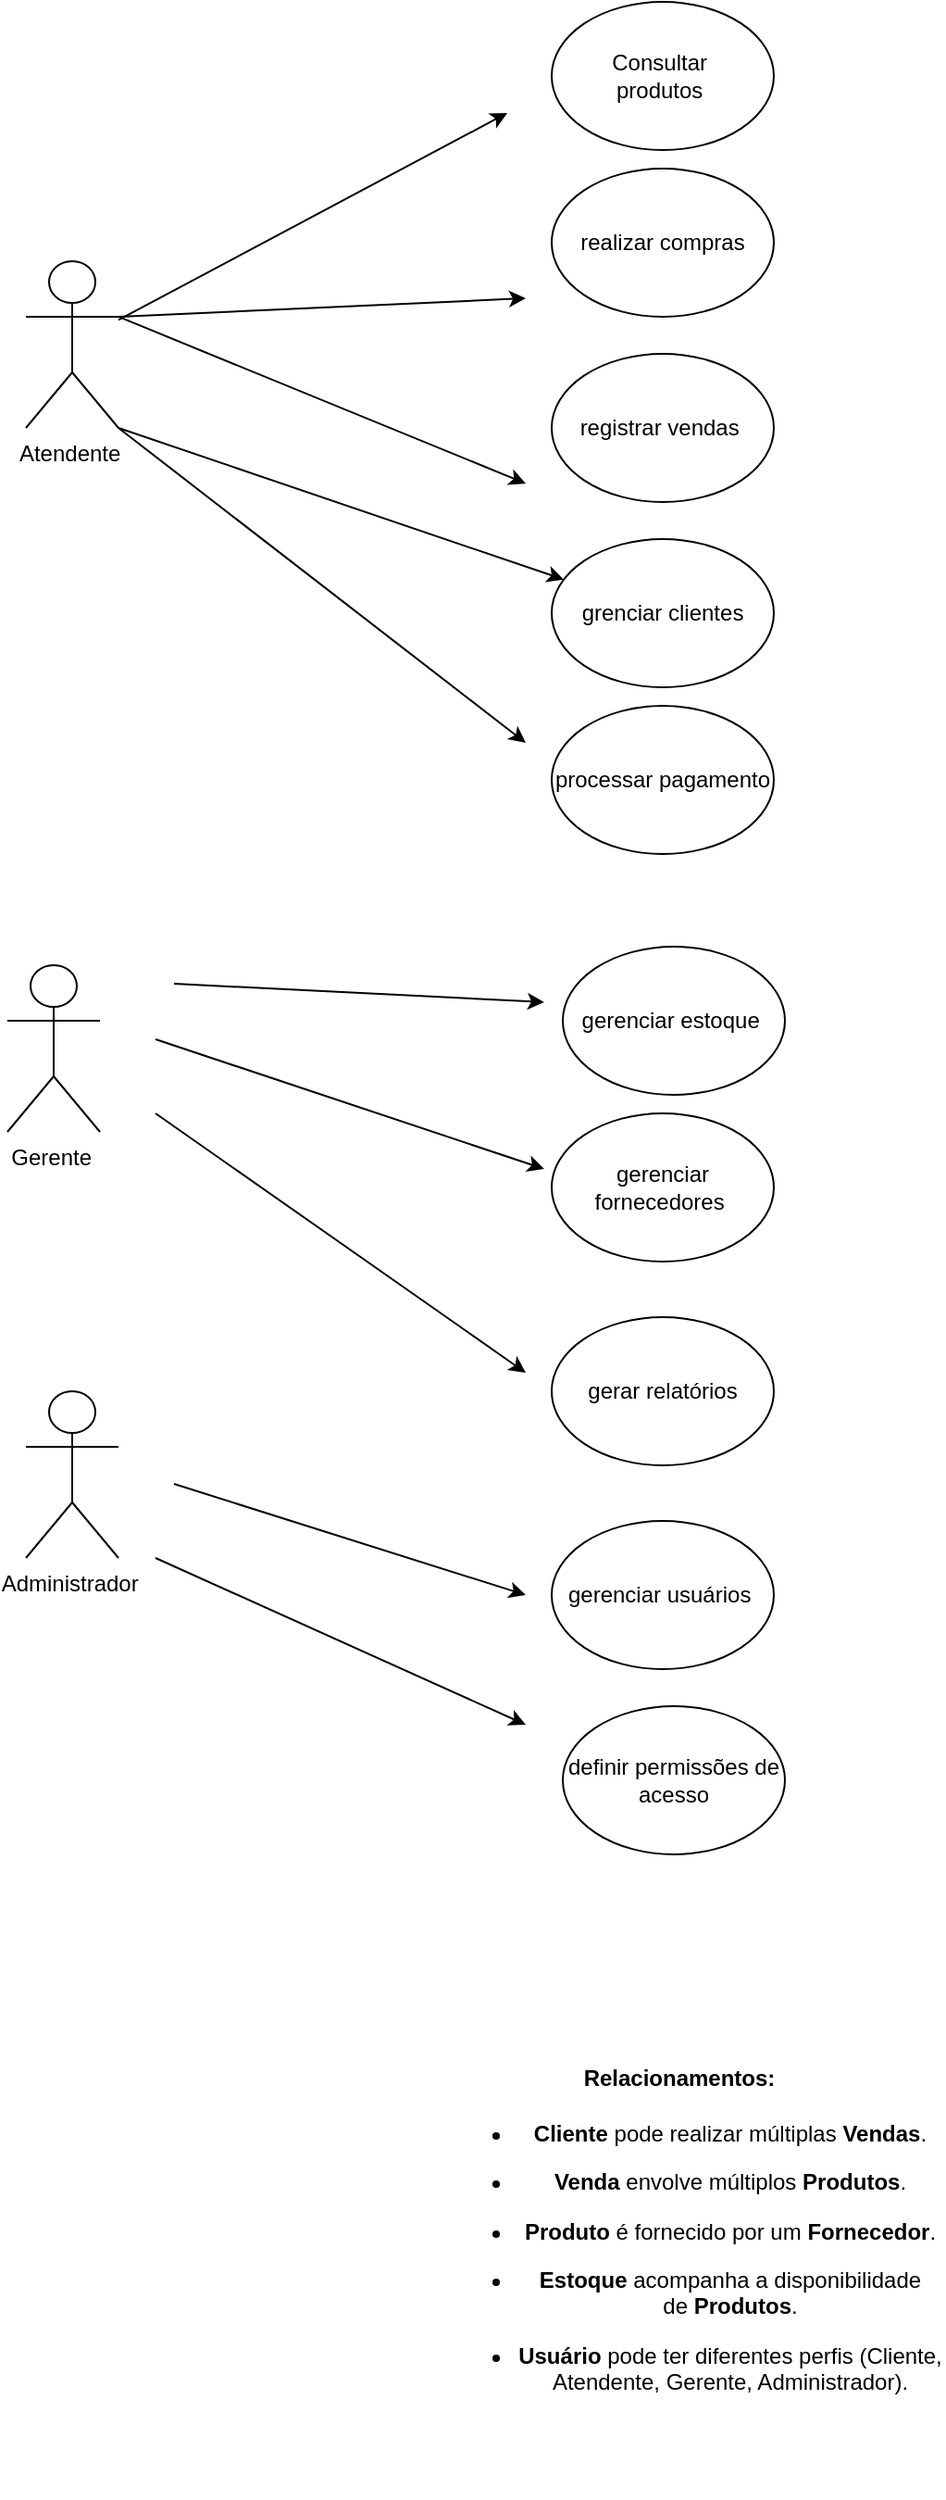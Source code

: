 <mxfile version="26.1.1" pages="2">
  <diagram name="Página-1" id="sWfgixjWHeO8c0Mxbd4D">
    <mxGraphModel dx="1674" dy="772" grid="1" gridSize="10" guides="1" tooltips="1" connect="1" arrows="1" fold="1" page="1" pageScale="1" pageWidth="827" pageHeight="1169" math="0" shadow="0">
      <root>
        <mxCell id="0" />
        <mxCell id="1" parent="0" />
        <mxCell id="v0tHmXXchPKx3lBYuXAE-5" value="&lt;font style=&quot;vertical-align: inherit;&quot;&gt;&lt;font style=&quot;vertical-align: inherit;&quot;&gt;Consultar&amp;nbsp;&lt;/font&gt;&lt;/font&gt;&lt;div&gt;&lt;font style=&quot;vertical-align: inherit;&quot;&gt;&lt;font style=&quot;vertical-align: inherit;&quot;&gt;produtos&amp;nbsp;&lt;/font&gt;&lt;/font&gt;&lt;/div&gt;" style="ellipse;whiteSpace=wrap;html=1;" vertex="1" parent="1">
          <mxGeometry x="354" y="100" width="120" height="80" as="geometry" />
        </mxCell>
        <mxCell id="v0tHmXXchPKx3lBYuXAE-6" value="&lt;font style=&quot;vertical-align: inherit;&quot;&gt;&lt;font style=&quot;vertical-align: inherit;&quot;&gt;realizar compras&lt;/font&gt;&lt;/font&gt;" style="ellipse;whiteSpace=wrap;html=1;" vertex="1" parent="1">
          <mxGeometry x="354" y="190" width="120" height="80" as="geometry" />
        </mxCell>
        <mxCell id="v0tHmXXchPKx3lBYuXAE-7" value="&lt;font style=&quot;vertical-align: inherit;&quot;&gt;&lt;font style=&quot;vertical-align: inherit;&quot;&gt;registrar vendas&amp;nbsp;&lt;/font&gt;&lt;/font&gt;" style="ellipse;whiteSpace=wrap;html=1;" vertex="1" parent="1">
          <mxGeometry x="354" y="290" width="120" height="80" as="geometry" />
        </mxCell>
        <mxCell id="v0tHmXXchPKx3lBYuXAE-8" value="&lt;font style=&quot;vertical-align: inherit;&quot;&gt;&lt;font style=&quot;vertical-align: inherit;&quot;&gt;grenciar clientes&lt;/font&gt;&lt;/font&gt;" style="ellipse;whiteSpace=wrap;html=1;" vertex="1" parent="1">
          <mxGeometry x="354" y="390" width="120" height="80" as="geometry" />
        </mxCell>
        <mxCell id="v0tHmXXchPKx3lBYuXAE-9" value="&lt;font style=&quot;vertical-align: inherit;&quot;&gt;&lt;font style=&quot;vertical-align: inherit;&quot;&gt;gerenciar estoque&amp;nbsp;&lt;/font&gt;&lt;/font&gt;" style="ellipse;whiteSpace=wrap;html=1;" vertex="1" parent="1">
          <mxGeometry x="360" y="610" width="120" height="80" as="geometry" />
        </mxCell>
        <mxCell id="v0tHmXXchPKx3lBYuXAE-11" value="&lt;font style=&quot;vertical-align: inherit;&quot;&gt;&lt;font style=&quot;vertical-align: inherit;&quot;&gt;gerenciar fornecedores&amp;nbsp;&lt;/font&gt;&lt;/font&gt;" style="ellipse;whiteSpace=wrap;html=1;" vertex="1" parent="1">
          <mxGeometry x="354" y="700" width="120" height="80" as="geometry" />
        </mxCell>
        <mxCell id="v0tHmXXchPKx3lBYuXAE-12" value="&lt;font style=&quot;vertical-align: inherit;&quot;&gt;&lt;font style=&quot;vertical-align: inherit;&quot;&gt;gerar relatórios&lt;/font&gt;&lt;/font&gt;" style="ellipse;whiteSpace=wrap;html=1;" vertex="1" parent="1">
          <mxGeometry x="354" y="810" width="120" height="80" as="geometry" />
        </mxCell>
        <mxCell id="v0tHmXXchPKx3lBYuXAE-13" value="&lt;font style=&quot;vertical-align: inherit;&quot;&gt;&lt;font style=&quot;vertical-align: inherit;&quot;&gt;gerenciar usuários&amp;nbsp;&lt;/font&gt;&lt;/font&gt;" style="ellipse;whiteSpace=wrap;html=1;" vertex="1" parent="1">
          <mxGeometry x="354" y="920" width="120" height="80" as="geometry" />
        </mxCell>
        <mxCell id="v0tHmXXchPKx3lBYuXAE-14" value="&lt;font style=&quot;vertical-align: inherit;&quot;&gt;&lt;font style=&quot;vertical-align: inherit;&quot;&gt;definir permissões de acesso&lt;/font&gt;&lt;/font&gt;" style="ellipse;whiteSpace=wrap;html=1;" vertex="1" parent="1">
          <mxGeometry x="360" y="1020" width="120" height="80" as="geometry" />
        </mxCell>
        <mxCell id="v0tHmXXchPKx3lBYuXAE-17" value="&lt;font style=&quot;vertical-align: inherit;&quot;&gt;&lt;font style=&quot;vertical-align: inherit;&quot;&gt;Atendente&amp;nbsp;&lt;/font&gt;&lt;/font&gt;" style="shape=umlActor;verticalLabelPosition=bottom;verticalAlign=top;html=1;outlineConnect=0;" vertex="1" parent="1">
          <mxGeometry x="70" y="240" width="50" height="90" as="geometry" />
        </mxCell>
        <mxCell id="v0tHmXXchPKx3lBYuXAE-18" value="" style="endArrow=classic;html=1;rounded=0;exitX=1;exitY=0.333;exitDx=0;exitDy=0;exitPerimeter=0;" edge="1" parent="1" source="v0tHmXXchPKx3lBYuXAE-17">
          <mxGeometry width="50" height="50" relative="1" as="geometry">
            <mxPoint x="140" y="200" as="sourcePoint" />
            <mxPoint x="340" y="260" as="targetPoint" />
          </mxGeometry>
        </mxCell>
        <mxCell id="v0tHmXXchPKx3lBYuXAE-19" value="" style="endArrow=classic;html=1;rounded=0;exitX=1;exitY=1;exitDx=0;exitDy=0;exitPerimeter=0;" edge="1" parent="1" source="v0tHmXXchPKx3lBYuXAE-17" target="v0tHmXXchPKx3lBYuXAE-8">
          <mxGeometry width="50" height="50" relative="1" as="geometry">
            <mxPoint x="120" y="250" as="sourcePoint" />
            <mxPoint x="340" y="430" as="targetPoint" />
          </mxGeometry>
        </mxCell>
        <mxCell id="v0tHmXXchPKx3lBYuXAE-20" value="&lt;font style=&quot;vertical-align: inherit;&quot;&gt;&lt;font style=&quot;vertical-align: inherit;&quot;&gt;Gerente&amp;nbsp;&lt;/font&gt;&lt;/font&gt;" style="shape=umlActor;verticalLabelPosition=bottom;verticalAlign=top;html=1;outlineConnect=0;" vertex="1" parent="1">
          <mxGeometry x="60" y="620" width="50" height="90" as="geometry" />
        </mxCell>
        <mxCell id="v0tHmXXchPKx3lBYuXAE-21" value="" style="endArrow=classic;html=1;rounded=0;exitX=1;exitY=1;exitDx=0;exitDy=0;exitPerimeter=0;" edge="1" parent="1" source="v0tHmXXchPKx3lBYuXAE-17">
          <mxGeometry width="50" height="50" relative="1" as="geometry">
            <mxPoint x="130" y="280" as="sourcePoint" />
            <mxPoint x="340" y="500" as="targetPoint" />
          </mxGeometry>
        </mxCell>
        <mxCell id="v0tHmXXchPKx3lBYuXAE-22" value="" style="endArrow=classic;html=1;rounded=0;" edge="1" parent="1">
          <mxGeometry width="50" height="50" relative="1" as="geometry">
            <mxPoint x="140" y="660" as="sourcePoint" />
            <mxPoint x="350" y="730" as="targetPoint" />
          </mxGeometry>
        </mxCell>
        <mxCell id="v0tHmXXchPKx3lBYuXAE-23" value="" style="endArrow=classic;html=1;rounded=0;" edge="1" parent="1">
          <mxGeometry width="50" height="50" relative="1" as="geometry">
            <mxPoint x="140" y="700" as="sourcePoint" />
            <mxPoint x="340" y="840" as="targetPoint" />
          </mxGeometry>
        </mxCell>
        <mxCell id="v0tHmXXchPKx3lBYuXAE-24" value="&lt;font style=&quot;vertical-align: inherit;&quot;&gt;&lt;font style=&quot;vertical-align: inherit;&quot;&gt;Administrador&amp;nbsp;&lt;/font&gt;&lt;/font&gt;" style="shape=umlActor;verticalLabelPosition=bottom;verticalAlign=top;html=1;outlineConnect=0;" vertex="1" parent="1">
          <mxGeometry x="70" y="850" width="50" height="90" as="geometry" />
        </mxCell>
        <mxCell id="v0tHmXXchPKx3lBYuXAE-25" value="" style="endArrow=classic;html=1;rounded=0;" edge="1" parent="1">
          <mxGeometry width="50" height="50" relative="1" as="geometry">
            <mxPoint x="150" y="900" as="sourcePoint" />
            <mxPoint x="340" y="960" as="targetPoint" />
          </mxGeometry>
        </mxCell>
        <mxCell id="v0tHmXXchPKx3lBYuXAE-26" value="" style="endArrow=classic;html=1;rounded=0;" edge="1" parent="1">
          <mxGeometry width="50" height="50" relative="1" as="geometry">
            <mxPoint x="140" y="940" as="sourcePoint" />
            <mxPoint x="340" y="1030" as="targetPoint" />
          </mxGeometry>
        </mxCell>
        <mxCell id="BwEVX3FiPKF1MfOAmweP-1" value="&#xa;&lt;h4&gt;&lt;strong&gt;Relacionamentos:&lt;/strong&gt;&lt;/h4&gt;&lt;ul&gt;&lt;li style=&quot;margin-left: 15px;&quot;&gt;&lt;p&gt;&lt;strong&gt;Cliente&lt;/strong&gt;&lt;span&gt;&amp;nbsp;&lt;/span&gt;pode realizar múltiplas&lt;span&gt;&amp;nbsp;&lt;/span&gt;&lt;strong&gt;Vendas&lt;/strong&gt;.&lt;/p&gt;&lt;/li&gt;&lt;li style=&quot;margin-left: 15px;&quot;&gt;&lt;p&gt;&lt;strong&gt;Venda&lt;/strong&gt;&lt;span&gt;&amp;nbsp;&lt;/span&gt;envolve múltiplos&lt;span&gt;&amp;nbsp;&lt;/span&gt;&lt;strong&gt;Produtos&lt;/strong&gt;.&lt;/p&gt;&lt;/li&gt;&lt;li style=&quot;margin-left: 15px;&quot;&gt;&lt;p&gt;&lt;strong&gt;Produto&lt;/strong&gt;&lt;span&gt;&amp;nbsp;&lt;/span&gt;é fornecido por um&lt;span&gt;&amp;nbsp;&lt;/span&gt;&lt;strong&gt;Fornecedor&lt;/strong&gt;.&lt;/p&gt;&lt;/li&gt;&lt;li style=&quot;margin-left: 15px;&quot;&gt;&lt;p&gt;&lt;strong&gt;Estoque&lt;/strong&gt;&lt;span&gt;&amp;nbsp;&lt;/span&gt;acompanha a disponibilidade de&lt;span&gt;&amp;nbsp;&lt;/span&gt;&lt;strong&gt;Produtos&lt;/strong&gt;.&lt;/p&gt;&lt;/li&gt;&lt;li style=&quot;margin-left: 15px;&quot;&gt;&lt;p&gt;&lt;strong&gt;Usuário&lt;/strong&gt;&lt;span&gt;&amp;nbsp;&lt;/span&gt;pode ter diferentes perfis (Cliente, Atendente, Gerente, Administrador).&lt;/p&gt;&lt;/li&gt;&lt;/ul&gt;&lt;div&gt;&lt;br style=&quot;color: rgb(80, 0, 80); font-family: Arial, Helvetica, sans-serif; font-size: small; font-style: normal; font-variant-ligatures: normal; font-variant-caps: normal; font-weight: 400; letter-spacing: normal; orphans: 2; text-align: start; text-indent: 0px; text-transform: none; widows: 2; word-spacing: 0px; -webkit-text-stroke-width: 0px; white-space: normal; background-color: rgb(255, 255, 255); text-decoration-thickness: initial; text-decoration-style: initial; text-decoration-color: initial;&quot;&gt;&#xa;&#xa;&lt;/div&gt;" style="text;html=1;align=center;verticalAlign=middle;whiteSpace=wrap;rounded=0;" vertex="1" parent="1">
          <mxGeometry x="280" y="1300" width="286" height="30" as="geometry" />
        </mxCell>
        <mxCell id="adpuAdZk-4jf4pxkI3sj-1" value="" style="endArrow=classic;html=1;rounded=0;" edge="1" parent="1" source="v0tHmXXchPKx3lBYuXAE-17">
          <mxGeometry width="50" height="50" relative="1" as="geometry">
            <mxPoint x="140" y="140" as="sourcePoint" />
            <mxPoint x="330" y="160" as="targetPoint" />
          </mxGeometry>
        </mxCell>
        <mxCell id="aGD5dlXeUxvYqi9uYVLg-1" value="" style="endArrow=classic;html=1;rounded=0;exitX=1;exitY=0.333;exitDx=0;exitDy=0;exitPerimeter=0;" edge="1" parent="1" source="v0tHmXXchPKx3lBYuXAE-17">
          <mxGeometry width="50" height="50" relative="1" as="geometry">
            <mxPoint x="150" y="260" as="sourcePoint" />
            <mxPoint x="340" y="360" as="targetPoint" />
          </mxGeometry>
        </mxCell>
        <mxCell id="hvlawi_QgcTsiXEqHTT2-1" value="" style="endArrow=classic;html=1;rounded=0;" edge="1" parent="1">
          <mxGeometry width="50" height="50" relative="1" as="geometry">
            <mxPoint x="150" y="630" as="sourcePoint" />
            <mxPoint x="350" y="640" as="targetPoint" />
          </mxGeometry>
        </mxCell>
        <mxCell id="hvlawi_QgcTsiXEqHTT2-2" value="processar pagamento" style="ellipse;whiteSpace=wrap;html=1;" vertex="1" parent="1">
          <mxGeometry x="354" y="480" width="120" height="80" as="geometry" />
        </mxCell>
      </root>
    </mxGraphModel>
  </diagram>
  <diagram id="dQlB-NYSxoowuHJCYUNT" name="Página-2">
    <mxGraphModel dx="2101" dy="521" grid="1" gridSize="10" guides="1" tooltips="1" connect="1" arrows="1" fold="1" page="1" pageScale="1" pageWidth="827" pageHeight="1169" math="0" shadow="0">
      <root>
        <mxCell id="0" />
        <mxCell id="1" parent="0" />
        <mxCell id="T70u4W1akDLJQMQWuNZQ-2" value="venda" style="swimlane;fontStyle=0;childLayout=stackLayout;horizontal=1;startSize=26;horizontalStack=0;resizeParent=1;resizeParentMax=0;resizeLast=0;collapsible=1;marginBottom=0;align=center;fontSize=14;" parent="1" vertex="1">
          <mxGeometry x="-90" y="115" width="160" height="240" as="geometry">
            <mxRectangle x="360" y="230" width="80" height="30" as="alternateBounds" />
          </mxGeometry>
        </mxCell>
        <mxCell id="T70u4W1akDLJQMQWuNZQ-3" value="&lt;font style=&quot;vertical-align: inherit;&quot;&gt;&lt;font style=&quot;vertical-align: inherit;&quot;&gt;id:int&lt;/font&gt;&lt;/font&gt;" style="text;strokeColor=none;fillColor=none;spacingLeft=4;spacingRight=4;overflow=hidden;rotatable=0;points=[[0,0.5],[1,0.5]];portConstraint=eastwest;fontSize=12;whiteSpace=wrap;html=1;" parent="T70u4W1akDLJQMQWuNZQ-2" vertex="1">
          <mxGeometry y="26" width="160" height="30" as="geometry" />
        </mxCell>
        <mxCell id="T70u4W1akDLJQMQWuNZQ-4" value="&lt;font style=&quot;vertical-align: inherit;&quot;&gt;&lt;font style=&quot;vertical-align: inherit;&quot;&gt;itens:List&amp;lt;itemVenda&amp;gt;&lt;/font&gt;&lt;/font&gt;" style="text;strokeColor=none;fillColor=none;spacingLeft=4;spacingRight=4;overflow=hidden;rotatable=0;points=[[0,0.5],[1,0.5]];portConstraint=eastwest;fontSize=12;whiteSpace=wrap;html=1;" parent="T70u4W1akDLJQMQWuNZQ-2" vertex="1">
          <mxGeometry y="56" width="160" height="30" as="geometry" />
        </mxCell>
        <mxCell id="T70u4W1akDLJQMQWuNZQ-48" value="&lt;font style=&quot;vertical-align: inherit;&quot;&gt;&lt;font style=&quot;vertical-align: inherit;&quot;&gt;cliente:cliente&lt;/font&gt;&lt;/font&gt;" style="text;strokeColor=none;fillColor=none;spacingLeft=4;spacingRight=4;overflow=hidden;rotatable=0;points=[[0,0.5],[1,0.5]];portConstraint=eastwest;fontSize=12;whiteSpace=wrap;html=1;" parent="T70u4W1akDLJQMQWuNZQ-2" vertex="1">
          <mxGeometry y="86" width="160" height="30" as="geometry" />
        </mxCell>
        <mxCell id="T70u4W1akDLJQMQWuNZQ-49" value="atendente:usuário" style="text;strokeColor=none;fillColor=none;spacingLeft=4;spacingRight=4;overflow=hidden;rotatable=0;points=[[0,0.5],[1,0.5]];portConstraint=eastwest;fontSize=12;whiteSpace=wrap;html=1;" parent="T70u4W1akDLJQMQWuNZQ-2" vertex="1">
          <mxGeometry y="116" width="160" height="30" as="geometry" />
        </mxCell>
        <mxCell id="f2IExwY4yr6EzyRktvgV-11" value="data:date" style="text;strokeColor=none;fillColor=none;spacingLeft=4;spacingRight=4;overflow=hidden;rotatable=0;points=[[0,0.5],[1,0.5]];portConstraint=eastwest;fontSize=12;whiteSpace=wrap;html=1;" parent="T70u4W1akDLJQMQWuNZQ-2" vertex="1">
          <mxGeometry y="146" width="160" height="30" as="geometry" />
        </mxCell>
        <mxCell id="T70u4W1akDLJQMQWuNZQ-5" value="&lt;font style=&quot;vertical-align: inherit;&quot;&gt;&lt;font style=&quot;vertical-align: inherit;&quot;&gt;total:Float&lt;/font&gt;&lt;/font&gt;" style="text;strokeColor=none;fillColor=none;spacingLeft=4;spacingRight=4;overflow=hidden;rotatable=0;points=[[0,0.5],[1,0.5]];portConstraint=eastwest;fontSize=12;whiteSpace=wrap;html=1;" parent="T70u4W1akDLJQMQWuNZQ-2" vertex="1">
          <mxGeometry y="176" width="160" height="34" as="geometry" />
        </mxCell>
        <mxCell id="f2IExwY4yr6EzyRktvgV-12" value="pagamento:pagamento" style="text;strokeColor=none;fillColor=none;spacingLeft=4;spacingRight=4;overflow=hidden;rotatable=0;points=[[0,0.5],[1,0.5]];portConstraint=eastwest;fontSize=12;whiteSpace=wrap;html=1;" parent="T70u4W1akDLJQMQWuNZQ-2" vertex="1">
          <mxGeometry y="210" width="160" height="30" as="geometry" />
        </mxCell>
        <mxCell id="T70u4W1akDLJQMQWuNZQ-19" value="cliente" style="swimlane;fontStyle=0;childLayout=stackLayout;horizontal=1;startSize=26;horizontalStack=0;resizeParent=1;resizeParentMax=0;resizeLast=0;collapsible=1;marginBottom=0;align=center;fontSize=14;" parent="1" vertex="1">
          <mxGeometry x="-410" y="115" width="170" height="210" as="geometry" />
        </mxCell>
        <mxCell id="T70u4W1akDLJQMQWuNZQ-27" value="&lt;font style=&quot;vertical-align: inherit;&quot;&gt;&lt;font style=&quot;vertical-align: inherit;&quot;&gt;id:int&lt;/font&gt;&lt;/font&gt;" style="text;strokeColor=none;fillColor=none;spacingLeft=4;spacingRight=4;overflow=hidden;rotatable=0;points=[[0,0.5],[1,0.5]];portConstraint=eastwest;fontSize=12;whiteSpace=wrap;html=1;" parent="T70u4W1akDLJQMQWuNZQ-19" vertex="1">
          <mxGeometry y="26" width="170" height="30" as="geometry" />
        </mxCell>
        <mxCell id="T70u4W1akDLJQMQWuNZQ-21" value="&lt;font style=&quot;vertical-align: inherit;&quot;&gt;&lt;font style=&quot;vertical-align: inherit;&quot;&gt;nome:string&lt;/font&gt;&lt;/font&gt;" style="text;strokeColor=none;fillColor=none;spacingLeft=4;spacingRight=4;overflow=hidden;rotatable=0;points=[[0,0.5],[1,0.5]];portConstraint=eastwest;fontSize=12;whiteSpace=wrap;html=1;" parent="T70u4W1akDLJQMQWuNZQ-19" vertex="1">
          <mxGeometry y="56" width="170" height="30" as="geometry" />
        </mxCell>
        <mxCell id="f2IExwY4yr6EzyRktvgV-8" value="contato:string" style="text;strokeColor=none;fillColor=none;spacingLeft=4;spacingRight=4;overflow=hidden;rotatable=0;points=[[0,0.5],[1,0.5]];portConstraint=eastwest;fontSize=12;whiteSpace=wrap;html=1;" parent="T70u4W1akDLJQMQWuNZQ-19" vertex="1">
          <mxGeometry y="86" width="170" height="30" as="geometry" />
        </mxCell>
        <mxCell id="f2IExwY4yr6EzyRktvgV-6" value="endereço:string" style="text;strokeColor=none;fillColor=none;spacingLeft=4;spacingRight=4;overflow=hidden;rotatable=0;points=[[0,0.5],[1,0.5]];portConstraint=eastwest;fontSize=12;whiteSpace=wrap;html=1;" parent="T70u4W1akDLJQMQWuNZQ-19" vertex="1">
          <mxGeometry y="116" width="170" height="30" as="geometry" />
        </mxCell>
        <mxCell id="f2IExwY4yr6EzyRktvgV-7" value="cpf:string" style="text;strokeColor=none;fillColor=none;spacingLeft=4;spacingRight=4;overflow=hidden;rotatable=0;points=[[0,0.5],[1,0.5]];portConstraint=eastwest;fontSize=12;whiteSpace=wrap;html=1;" parent="T70u4W1akDLJQMQWuNZQ-19" vertex="1">
          <mxGeometry y="146" width="170" height="30" as="geometry" />
        </mxCell>
        <mxCell id="T70u4W1akDLJQMQWuNZQ-22" value="&lt;font style=&quot;vertical-align: inherit;&quot;&gt;&lt;font style=&quot;vertical-align: inherit;&quot;&gt;históricoCompras:list&amp;lt;Venda&amp;gt;:&lt;/font&gt;&lt;/font&gt;" style="text;strokeColor=none;fillColor=none;spacingLeft=4;spacingRight=4;overflow=hidden;rotatable=0;points=[[0,0.5],[1,0.5]];portConstraint=eastwest;fontSize=12;whiteSpace=wrap;html=1;" parent="T70u4W1akDLJQMQWuNZQ-19" vertex="1">
          <mxGeometry y="176" width="170" height="34" as="geometry" />
        </mxCell>
        <mxCell id="T70u4W1akDLJQMQWuNZQ-23" value="produto" style="swimlane;fontStyle=0;childLayout=stackLayout;horizontal=1;startSize=26;horizontalStack=0;resizeParent=1;resizeParentMax=0;resizeLast=0;collapsible=1;marginBottom=0;align=center;fontSize=14;" parent="1" vertex="1">
          <mxGeometry x="550" y="125" width="160" height="210" as="geometry" />
        </mxCell>
        <mxCell id="T70u4W1akDLJQMQWuNZQ-25" value="&lt;font style=&quot;vertical-align: inherit;&quot;&gt;&lt;font style=&quot;vertical-align: inherit;&quot;&gt;id:int&lt;/font&gt;&lt;/font&gt;" style="text;strokeColor=none;fillColor=none;spacingLeft=4;spacingRight=4;overflow=hidden;rotatable=0;points=[[0,0.5],[1,0.5]];portConstraint=eastwest;fontSize=12;whiteSpace=wrap;html=1;" parent="T70u4W1akDLJQMQWuNZQ-23" vertex="1">
          <mxGeometry y="26" width="160" height="30" as="geometry" />
        </mxCell>
        <mxCell id="T70u4W1akDLJQMQWuNZQ-46" value="" style="endArrow=none;html=1;rounded=0;" parent="T70u4W1akDLJQMQWuNZQ-23" edge="1">
          <mxGeometry width="50" height="50" relative="1" as="geometry">
            <mxPoint y="150" as="sourcePoint" />
            <mxPoint y="80" as="targetPoint" />
          </mxGeometry>
        </mxCell>
        <mxCell id="T70u4W1akDLJQMQWuNZQ-24" value="&lt;font style=&quot;vertical-align: inherit;&quot;&gt;&lt;font style=&quot;vertical-align: inherit;&quot;&gt;nome:string&amp;nbsp;&lt;/font&gt;&lt;/font&gt;" style="text;strokeColor=none;fillColor=none;spacingLeft=4;spacingRight=4;overflow=hidden;rotatable=0;points=[[0,0.5],[1,0.5]];portConstraint=eastwest;fontSize=12;whiteSpace=wrap;html=1;" parent="T70u4W1akDLJQMQWuNZQ-23" vertex="1">
          <mxGeometry y="56" width="160" height="30" as="geometry" />
        </mxCell>
        <mxCell id="f2IExwY4yr6EzyRktvgV-2" value="validade:date" style="text;strokeColor=none;fillColor=none;spacingLeft=4;spacingRight=4;overflow=hidden;rotatable=0;points=[[0,0.5],[1,0.5]];portConstraint=eastwest;fontSize=12;whiteSpace=wrap;html=1;" parent="T70u4W1akDLJQMQWuNZQ-23" vertex="1">
          <mxGeometry y="86" width="160" height="30" as="geometry" />
        </mxCell>
        <mxCell id="T70u4W1akDLJQMQWuNZQ-26" value="descrição:string&lt;br&gt;&lt;div&gt;&lt;font style=&quot;vertical-align: inherit;&quot;&gt;&lt;font style=&quot;vertical-align: inherit;&quot;&gt;&lt;br&gt;&lt;/font&gt;&lt;/font&gt;&lt;/div&gt;&lt;div&gt;&lt;font style=&quot;vertical-align: inherit;&quot;&gt;&lt;font style=&quot;vertical-align: inherit;&quot;&gt;&lt;font style=&quot;vertical-align: inherit;&quot;&gt;&lt;font style=&quot;vertical-align: inherit;&quot;&gt;&lt;font style=&quot;vertical-align: inherit;&quot;&gt;&lt;font style=&quot;vertical-align: inherit;&quot;&gt;&lt;font style=&quot;vertical-align: inherit;&quot;&gt;&lt;font style=&quot;vertical-align: inherit;&quot;&gt;fornecedor:fornecedor&lt;/font&gt;&lt;/font&gt;&lt;/font&gt;&lt;/font&gt;&lt;/font&gt;&lt;/font&gt;&lt;/font&gt;&lt;/font&gt;&lt;/div&gt;" style="text;strokeColor=none;fillColor=none;spacingLeft=4;spacingRight=4;overflow=hidden;rotatable=0;points=[[0,0.5],[1,0.5]];portConstraint=eastwest;fontSize=12;whiteSpace=wrap;html=1;" parent="T70u4W1akDLJQMQWuNZQ-23" vertex="1">
          <mxGeometry y="116" width="160" height="64" as="geometry" />
        </mxCell>
        <mxCell id="f2IExwY4yr6EzyRktvgV-3" value="quantidade:int" style="text;strokeColor=none;fillColor=none;spacingLeft=4;spacingRight=4;overflow=hidden;rotatable=0;points=[[0,0.5],[1,0.5]];portConstraint=eastwest;fontSize=12;whiteSpace=wrap;html=1;" parent="T70u4W1akDLJQMQWuNZQ-23" vertex="1">
          <mxGeometry y="180" width="160" height="30" as="geometry" />
        </mxCell>
        <mxCell id="T70u4W1akDLJQMQWuNZQ-28" value="fornecedor " style="swimlane;fontStyle=0;childLayout=stackLayout;horizontal=1;startSize=26;horizontalStack=0;resizeParent=1;resizeParentMax=0;resizeLast=0;collapsible=1;marginBottom=0;align=center;fontSize=14;" parent="1" vertex="1">
          <mxGeometry x="220" y="710" width="240" height="180" as="geometry" />
        </mxCell>
        <mxCell id="T70u4W1akDLJQMQWuNZQ-29" value="id:int" style="text;strokeColor=none;fillColor=none;spacingLeft=4;spacingRight=4;overflow=hidden;rotatable=0;points=[[0,0.5],[1,0.5]];portConstraint=eastwest;fontSize=12;whiteSpace=wrap;html=1;" parent="T70u4W1akDLJQMQWuNZQ-28" vertex="1">
          <mxGeometry y="26" width="240" height="30" as="geometry" />
        </mxCell>
        <mxCell id="T70u4W1akDLJQMQWuNZQ-30" value="&lt;font style=&quot;vertical-align: inherit;&quot;&gt;&lt;font style=&quot;vertical-align: inherit;&quot;&gt;nome:string&lt;/font&gt;&lt;/font&gt;" style="text;strokeColor=none;fillColor=none;spacingLeft=4;spacingRight=4;overflow=hidden;rotatable=0;points=[[0,0.5],[1,0.5]];portConstraint=eastwest;fontSize=12;whiteSpace=wrap;html=1;" parent="T70u4W1akDLJQMQWuNZQ-28" vertex="1">
          <mxGeometry y="56" width="240" height="30" as="geometry" />
        </mxCell>
        <mxCell id="T70u4W1akDLJQMQWuNZQ-31" value="&lt;font style=&quot;vertical-align: inherit;&quot;&gt;&lt;font style=&quot;vertical-align: inherit;&quot;&gt;contato:string&lt;/font&gt;&lt;/font&gt;" style="text;strokeColor=none;fillColor=none;spacingLeft=4;spacingRight=4;overflow=hidden;rotatable=0;points=[[0,0.5],[1,0.5]];portConstraint=eastwest;fontSize=12;whiteSpace=wrap;html=1;" parent="T70u4W1akDLJQMQWuNZQ-28" vertex="1">
          <mxGeometry y="86" width="240" height="34" as="geometry" />
        </mxCell>
        <mxCell id="f2IExwY4yr6EzyRktvgV-14" value="endereço:string" style="text;strokeColor=none;fillColor=none;spacingLeft=4;spacingRight=4;overflow=hidden;rotatable=0;points=[[0,0.5],[1,0.5]];portConstraint=eastwest;fontSize=12;whiteSpace=wrap;html=1;" parent="T70u4W1akDLJQMQWuNZQ-28" vertex="1">
          <mxGeometry y="120" width="240" height="30" as="geometry" />
        </mxCell>
        <mxCell id="f2IExwY4yr6EzyRktvgV-13" value="produtosFornecidos:List&amp;lt;produto&amp;gt;" style="text;strokeColor=none;fillColor=none;spacingLeft=4;spacingRight=4;overflow=hidden;rotatable=0;points=[[0,0.5],[1,0.5]];portConstraint=eastwest;fontSize=12;whiteSpace=wrap;html=1;" parent="T70u4W1akDLJQMQWuNZQ-28" vertex="1">
          <mxGeometry y="150" width="240" height="30" as="geometry" />
        </mxCell>
        <mxCell id="T70u4W1akDLJQMQWuNZQ-36" value="usuário" style="swimlane;fontStyle=0;childLayout=stackLayout;horizontal=1;startSize=26;horizontalStack=0;resizeParent=1;resizeParentMax=0;resizeLast=0;collapsible=1;marginBottom=0;align=center;fontSize=14;" parent="1" vertex="1">
          <mxGeometry x="-413" y="450" width="171" height="150" as="geometry" />
        </mxCell>
        <mxCell id="T70u4W1akDLJQMQWuNZQ-37" value="id:int" style="text;strokeColor=none;fillColor=none;spacingLeft=4;spacingRight=4;overflow=hidden;rotatable=0;points=[[0,0.5],[1,0.5]];portConstraint=eastwest;fontSize=12;whiteSpace=wrap;html=1;" parent="T70u4W1akDLJQMQWuNZQ-36" vertex="1">
          <mxGeometry y="26" width="171" height="30" as="geometry" />
        </mxCell>
        <mxCell id="T70u4W1akDLJQMQWuNZQ-38" value="&lt;font style=&quot;vertical-align: inherit;&quot;&gt;&lt;font style=&quot;vertical-align: inherit;&quot;&gt;nome:string&lt;/font&gt;&lt;/font&gt;" style="text;strokeColor=none;fillColor=none;spacingLeft=4;spacingRight=4;overflow=hidden;rotatable=0;points=[[0,0.5],[1,0.5]];portConstraint=eastwest;fontSize=12;whiteSpace=wrap;html=1;" parent="T70u4W1akDLJQMQWuNZQ-36" vertex="1">
          <mxGeometry y="56" width="171" height="30" as="geometry" />
        </mxCell>
        <mxCell id="f2IExwY4yr6EzyRktvgV-16" value="login:string" style="text;strokeColor=none;fillColor=none;spacingLeft=4;spacingRight=4;overflow=hidden;rotatable=0;points=[[0,0.5],[1,0.5]];portConstraint=eastwest;fontSize=12;whiteSpace=wrap;html=1;" parent="T70u4W1akDLJQMQWuNZQ-36" vertex="1">
          <mxGeometry y="86" width="171" height="30" as="geometry" />
        </mxCell>
        <mxCell id="T70u4W1akDLJQMQWuNZQ-39" value="senha:string" style="text;strokeColor=none;fillColor=none;spacingLeft=4;spacingRight=4;overflow=hidden;rotatable=0;points=[[0,0.5],[1,0.5]];portConstraint=eastwest;fontSize=12;whiteSpace=wrap;html=1;" parent="T70u4W1akDLJQMQWuNZQ-36" vertex="1">
          <mxGeometry y="116" width="171" height="34" as="geometry" />
        </mxCell>
        <mxCell id="4Py0vMAQzZfvg8eddtBP-1" value="" style="endArrow=classic;html=1;rounded=0;" parent="1" edge="1">
          <mxGeometry width="50" height="50" relative="1" as="geometry">
            <mxPoint x="-220" y="230" as="sourcePoint" />
            <mxPoint x="-110" y="229.29" as="targetPoint" />
          </mxGeometry>
        </mxCell>
        <mxCell id="4Py0vMAQzZfvg8eddtBP-2" value="" style="endArrow=classic;html=1;rounded=0;" parent="1" edge="1">
          <mxGeometry width="50" height="50" relative="1" as="geometry">
            <mxPoint x="85" y="234.29" as="sourcePoint" />
            <mxPoint x="205" y="234.29" as="targetPoint" />
          </mxGeometry>
        </mxCell>
        <mxCell id="4Py0vMAQzZfvg8eddtBP-7" value="" style="endArrow=classic;html=1;rounded=0;" parent="1" edge="1">
          <mxGeometry width="50" height="50" relative="1" as="geometry">
            <mxPoint x="410" y="234" as="sourcePoint" />
            <mxPoint x="530" y="234.29" as="targetPoint" />
          </mxGeometry>
        </mxCell>
        <mxCell id="4Py0vMAQzZfvg8eddtBP-8" value="" style="endArrow=classic;html=1;rounded=0;" parent="1" edge="1">
          <mxGeometry width="50" height="50" relative="1" as="geometry">
            <mxPoint x="-325.26" y="325" as="sourcePoint" />
            <mxPoint x="-325.71" y="445" as="targetPoint" />
          </mxGeometry>
        </mxCell>
        <mxCell id="W16qZRAwy6IeE73UYWKA-1" value="&lt;br&gt;&lt;div style=&quot;color: rgb(34, 34, 34); font-family: Arial, Helvetica, sans-serif; font-size: small; font-style: normal; font-variant-ligatures: normal; font-variant-caps: normal; font-weight: 400; letter-spacing: normal; orphans: 2; text-align: start; text-indent: 0px; text-transform: none; widows: 2; word-spacing: 0px; -webkit-text-stroke-width: 0px; white-space: normal; background-color: rgb(255, 255, 255); text-decoration-thickness: initial; text-decoration-style: initial; text-decoration-color: initial;&quot; dir=&quot;ltr&quot;&gt;&lt;h4&gt;&lt;strong&gt;&amp;nbsp; &amp;nbsp; &amp;nbsp; &amp;nbsp; &amp;nbsp; &amp;nbsp;Relacionamentos:&lt;/strong&gt;&lt;/h4&gt;&lt;ul&gt;&lt;li style=&quot;margin-left: 15px;&quot;&gt;&lt;p&gt;O&lt;span&gt;&amp;nbsp;&lt;/span&gt;&lt;strong&gt;Cliente&lt;/strong&gt;&lt;span&gt;&amp;nbsp;&lt;/span&gt;pode&lt;span&gt;&amp;nbsp;&lt;/span&gt;&lt;strong&gt;Consultar produtos&lt;/strong&gt;&lt;span&gt;&amp;nbsp;&lt;/span&gt;e&lt;span&gt;&amp;nbsp;&lt;/span&gt;&lt;strong&gt;Realizar compras&lt;/strong&gt;.&lt;/p&gt;&lt;/li&gt;&lt;li style=&quot;margin-left: 15px;&quot;&gt;&lt;p&gt;O&lt;span&gt;&amp;nbsp;&lt;/span&gt;&lt;strong&gt;Atendente&lt;/strong&gt;&lt;span&gt;&amp;nbsp;&lt;/span&gt;pode&lt;span&gt;&amp;nbsp;&lt;/span&gt;&lt;strong&gt;Registrar vendas&lt;/strong&gt;&lt;span&gt;&amp;nbsp;&lt;/span&gt;e&lt;span&gt;&amp;nbsp;&lt;/span&gt;&lt;strong&gt;Gerenciar clientes&lt;/strong&gt;.&lt;/p&gt;&lt;/li&gt;&lt;li style=&quot;margin-left: 15px;&quot;&gt;&lt;p&gt;O&lt;span&gt;&amp;nbsp;&lt;/span&gt;&lt;strong&gt;Gerente&lt;/strong&gt;&lt;span&gt;&amp;nbsp;&lt;/span&gt;pode&lt;span&gt;&amp;nbsp;&lt;/span&gt;&lt;strong&gt;Gerenciar estoque&lt;/strong&gt;,&lt;span&gt;&amp;nbsp;&lt;/span&gt;&lt;strong&gt;Gerenciar fornecedores&lt;/strong&gt;&lt;span&gt;&amp;nbsp;&lt;/span&gt;e&lt;span&gt;&amp;nbsp;&lt;/span&gt;&lt;strong&gt;Gerar relatórios&lt;/strong&gt;.&lt;/p&gt;&lt;/li&gt;&lt;/ul&gt;&lt;/div&gt;&lt;div style=&quot;cursor: pointer; outline: none; padding: 10px 0px; width: 22px; margin: 2px 0px 0px; color: rgb(34, 34, 34); font-family: Arial, Helvetica, sans-serif; font-size: small; font-style: normal; font-variant-ligatures: normal; font-variant-caps: normal; font-weight: 400; letter-spacing: normal; orphans: 2; text-align: start; text-indent: 0px; text-transform: none; widows: 2; word-spacing: 0px; -webkit-text-stroke-width: 0px; white-space: normal; background-color: rgb(255, 255, 255); text-decoration-thickness: initial; text-decoration-style: initial; text-decoration-color: initial;&quot; class=&quot;yj6qo ajU&quot;&gt;&lt;br&gt;&lt;br&gt;&lt;/div&gt;" style="text;html=1;align=center;verticalAlign=middle;whiteSpace=wrap;rounded=0;" parent="1" vertex="1">
          <mxGeometry x="480" y="2000" width="160" height="30" as="geometry" />
        </mxCell>
        <mxCell id="gLqCqxB4f4VmTNwyRECZ-1" value="validade" style="text;strokeColor=none;fillColor=none;spacingLeft=4;spacingRight=4;overflow=hidden;rotatable=0;points=[[0,0.5],[1,0.5]];portConstraint=eastwest;fontSize=12;whiteSpace=wrap;html=1;" parent="1" vertex="1">
          <mxGeometry x="-350" y="1280" width="160" height="30" as="geometry" />
        </mxCell>
        <mxCell id="f2IExwY4yr6EzyRktvgV-18" value="ItemVenda" style="swimlane;fontStyle=0;childLayout=stackLayout;horizontal=1;startSize=26;horizontalStack=0;resizeParent=1;resizeParentMax=0;resizeLast=0;collapsible=1;marginBottom=0;align=center;fontSize=14;" parent="1" vertex="1">
          <mxGeometry x="240" y="177" width="160" height="116" as="geometry" />
        </mxCell>
        <mxCell id="f2IExwY4yr6EzyRktvgV-19" value="produto:produto" style="text;strokeColor=none;fillColor=none;spacingLeft=4;spacingRight=4;overflow=hidden;rotatable=0;points=[[0,0.5],[1,0.5]];portConstraint=eastwest;fontSize=12;whiteSpace=wrap;html=1;" parent="f2IExwY4yr6EzyRktvgV-18" vertex="1">
          <mxGeometry y="26" width="160" height="30" as="geometry" />
        </mxCell>
        <mxCell id="f2IExwY4yr6EzyRktvgV-20" value="quantidade:int" style="text;strokeColor=none;fillColor=none;spacingLeft=4;spacingRight=4;overflow=hidden;rotatable=0;points=[[0,0.5],[1,0.5]];portConstraint=eastwest;fontSize=12;whiteSpace=wrap;html=1;" parent="f2IExwY4yr6EzyRktvgV-18" vertex="1">
          <mxGeometry y="56" width="160" height="30" as="geometry" />
        </mxCell>
        <mxCell id="f2IExwY4yr6EzyRktvgV-21" value="subtotal:" style="text;strokeColor=none;fillColor=none;spacingLeft=4;spacingRight=4;overflow=hidden;rotatable=0;points=[[0,0.5],[1,0.5]];portConstraint=eastwest;fontSize=12;whiteSpace=wrap;html=1;" parent="f2IExwY4yr6EzyRktvgV-18" vertex="1">
          <mxGeometry y="86" width="160" height="30" as="geometry" />
        </mxCell>
        <mxCell id="f2IExwY4yr6EzyRktvgV-23" value="estoque" style="swimlane;fontStyle=0;childLayout=stackLayout;horizontal=1;startSize=26;horizontalStack=0;resizeParent=1;resizeParentMax=0;resizeLast=0;collapsible=1;marginBottom=0;align=center;fontSize=14;" parent="1" vertex="1">
          <mxGeometry x="540" y="420" width="160" height="150" as="geometry" />
        </mxCell>
        <mxCell id="f2IExwY4yr6EzyRktvgV-24" value="id:int" style="text;strokeColor=none;fillColor=none;spacingLeft=4;spacingRight=4;overflow=hidden;rotatable=0;points=[[0,0.5],[1,0.5]];portConstraint=eastwest;fontSize=12;whiteSpace=wrap;html=1;" parent="f2IExwY4yr6EzyRktvgV-23" vertex="1">
          <mxGeometry y="26" width="160" height="30" as="geometry" />
        </mxCell>
        <mxCell id="f2IExwY4yr6EzyRktvgV-25" value="produto:Produto" style="text;strokeColor=none;fillColor=none;spacingLeft=4;spacingRight=4;overflow=hidden;rotatable=0;points=[[0,0.5],[1,0.5]];portConstraint=eastwest;fontSize=12;whiteSpace=wrap;html=1;" parent="f2IExwY4yr6EzyRktvgV-23" vertex="1">
          <mxGeometry y="56" width="160" height="30" as="geometry" />
        </mxCell>
        <mxCell id="f2IExwY4yr6EzyRktvgV-26" value="quantidadeDisponível:int" style="text;strokeColor=none;fillColor=none;spacingLeft=4;spacingRight=4;overflow=hidden;rotatable=0;points=[[0,0.5],[1,0.5]];portConstraint=eastwest;fontSize=12;whiteSpace=wrap;html=1;" parent="f2IExwY4yr6EzyRktvgV-23" vertex="1">
          <mxGeometry y="86" width="160" height="34" as="geometry" />
        </mxCell>
        <mxCell id="f2IExwY4yr6EzyRktvgV-30" value="dataUltimaReposição:date" style="text;strokeColor=none;fillColor=none;spacingLeft=4;spacingRight=4;overflow=hidden;rotatable=0;points=[[0,0.5],[1,0.5]];portConstraint=eastwest;fontSize=12;whiteSpace=wrap;html=1;" parent="f2IExwY4yr6EzyRktvgV-23" vertex="1">
          <mxGeometry y="120" width="160" height="30" as="geometry" />
        </mxCell>
        <mxCell id="f2IExwY4yr6EzyRktvgV-28" value="" style="endArrow=classic;html=1;rounded=0;" parent="1" edge="1">
          <mxGeometry width="50" height="50" relative="1" as="geometry">
            <mxPoint x="629.29" y="335" as="sourcePoint" />
            <mxPoint x="629.29" y="415" as="targetPoint" />
          </mxGeometry>
        </mxCell>
        <mxCell id="_QsCasoN5KPXBQj7PRxw-2" value="" style="endArrow=classic;html=1;rounded=0;" edge="1" parent="1">
          <mxGeometry width="50" height="50" relative="1" as="geometry">
            <mxPoint x="319.81" y="280" as="sourcePoint" />
            <mxPoint x="320" y="370" as="targetPoint" />
          </mxGeometry>
        </mxCell>
        <mxCell id="_QsCasoN5KPXBQj7PRxw-3" value="pedido fornecedor&amp;nbsp;" style="swimlane;fontStyle=0;childLayout=stackLayout;horizontal=1;startSize=30;horizontalStack=0;resizeParent=1;resizeParentMax=0;resizeLast=0;collapsible=1;marginBottom=0;whiteSpace=wrap;html=1;" vertex="1" parent="1">
          <mxGeometry x="205" y="380" width="230" height="230" as="geometry" />
        </mxCell>
        <mxCell id="_QsCasoN5KPXBQj7PRxw-4" value="id:int" style="text;strokeColor=none;fillColor=none;align=left;verticalAlign=middle;spacingLeft=4;spacingRight=4;overflow=hidden;points=[[0,0.5],[1,0.5]];portConstraint=eastwest;rotatable=0;whiteSpace=wrap;html=1;" vertex="1" parent="_QsCasoN5KPXBQj7PRxw-3">
          <mxGeometry y="30" width="230" height="30" as="geometry" />
        </mxCell>
        <mxCell id="_QsCasoN5KPXBQj7PRxw-5" value="fornecedor:fornecedor" style="text;strokeColor=none;fillColor=none;align=left;verticalAlign=middle;spacingLeft=4;spacingRight=4;overflow=hidden;points=[[0,0.5],[1,0.5]];portConstraint=eastwest;rotatable=0;whiteSpace=wrap;html=1;" vertex="1" parent="_QsCasoN5KPXBQj7PRxw-3">
          <mxGeometry y="60" width="230" height="40" as="geometry" />
        </mxCell>
        <mxCell id="_QsCasoN5KPXBQj7PRxw-7" value="produtos:List:&amp;lt;itemPedido&amp;gt;" style="text;strokeColor=none;fillColor=none;align=left;verticalAlign=middle;spacingLeft=4;spacingRight=4;overflow=hidden;points=[[0,0.5],[1,0.5]];portConstraint=eastwest;rotatable=0;whiteSpace=wrap;html=1;" vertex="1" parent="_QsCasoN5KPXBQj7PRxw-3">
          <mxGeometry y="100" width="230" height="30" as="geometry" />
        </mxCell>
        <mxCell id="_QsCasoN5KPXBQj7PRxw-8" value="status:enum(Pendente,Enviado,recebido)" style="text;strokeColor=none;fillColor=none;align=left;verticalAlign=middle;spacingLeft=4;spacingRight=4;overflow=hidden;points=[[0,0.5],[1,0.5]];portConstraint=eastwest;rotatable=0;whiteSpace=wrap;html=1;" vertex="1" parent="_QsCasoN5KPXBQj7PRxw-3">
          <mxGeometry y="130" width="230" height="30" as="geometry" />
        </mxCell>
        <mxCell id="_QsCasoN5KPXBQj7PRxw-9" value="dataPedido:date" style="text;strokeColor=none;fillColor=none;align=left;verticalAlign=middle;spacingLeft=4;spacingRight=4;overflow=hidden;points=[[0,0.5],[1,0.5]];portConstraint=eastwest;rotatable=0;whiteSpace=wrap;html=1;" vertex="1" parent="_QsCasoN5KPXBQj7PRxw-3">
          <mxGeometry y="160" width="230" height="30" as="geometry" />
        </mxCell>
        <mxCell id="_QsCasoN5KPXBQj7PRxw-6" value="dataRecebimentto:date" style="text;strokeColor=none;fillColor=none;align=left;verticalAlign=middle;spacingLeft=4;spacingRight=4;overflow=hidden;points=[[0,0.5],[1,0.5]];portConstraint=eastwest;rotatable=0;whiteSpace=wrap;html=1;" vertex="1" parent="_QsCasoN5KPXBQj7PRxw-3">
          <mxGeometry y="190" width="230" height="40" as="geometry" />
        </mxCell>
        <mxCell id="_QsCasoN5KPXBQj7PRxw-11" value="pagamento" style="swimlane;fontStyle=0;childLayout=stackLayout;horizontal=1;startSize=30;horizontalStack=0;resizeParent=1;resizeParentMax=0;resizeLast=0;collapsible=1;marginBottom=0;whiteSpace=wrap;html=1;" vertex="1" parent="1">
          <mxGeometry x="-90" y="450" width="160" height="180" as="geometry" />
        </mxCell>
        <mxCell id="_QsCasoN5KPXBQj7PRxw-12" value="id:int" style="text;strokeColor=none;fillColor=none;align=left;verticalAlign=middle;spacingLeft=4;spacingRight=4;overflow=hidden;points=[[0,0.5],[1,0.5]];portConstraint=eastwest;rotatable=0;whiteSpace=wrap;html=1;" vertex="1" parent="_QsCasoN5KPXBQj7PRxw-11">
          <mxGeometry y="30" width="160" height="30" as="geometry" />
        </mxCell>
        <mxCell id="_QsCasoN5KPXBQj7PRxw-13" value="tipo:Enum(cartão,dinheiro&lt;div&gt;,pix,boleto&lt;/div&gt;" style="text;strokeColor=none;fillColor=none;align=left;verticalAlign=middle;spacingLeft=4;spacingRight=4;overflow=hidden;points=[[0,0.5],[1,0.5]];portConstraint=eastwest;rotatable=0;whiteSpace=wrap;html=1;" vertex="1" parent="_QsCasoN5KPXBQj7PRxw-11">
          <mxGeometry y="60" width="160" height="40" as="geometry" />
        </mxCell>
        <mxCell id="_QsCasoN5KPXBQj7PRxw-14" value="status:Enum:(pago,pendente,cancelado" style="text;strokeColor=none;fillColor=none;align=left;verticalAlign=middle;spacingLeft=4;spacingRight=4;overflow=hidden;points=[[0,0.5],[1,0.5]];portConstraint=eastwest;rotatable=0;whiteSpace=wrap;html=1;" vertex="1" parent="_QsCasoN5KPXBQj7PRxw-11">
          <mxGeometry y="100" width="160" height="60" as="geometry" />
        </mxCell>
        <mxCell id="_QsCasoN5KPXBQj7PRxw-15" value="valor:float" style="text;strokeColor=none;fillColor=none;align=left;verticalAlign=middle;spacingLeft=4;spacingRight=4;overflow=hidden;points=[[0,0.5],[1,0.5]];portConstraint=eastwest;rotatable=0;whiteSpace=wrap;html=1;" vertex="1" parent="_QsCasoN5KPXBQj7PRxw-11">
          <mxGeometry y="160" width="160" height="20" as="geometry" />
        </mxCell>
        <mxCell id="_QsCasoN5KPXBQj7PRxw-16" value="" style="endArrow=classic;html=1;rounded=0;" edge="1" parent="1">
          <mxGeometry width="50" height="50" relative="1" as="geometry">
            <mxPoint x="-9.71" y="355" as="sourcePoint" />
            <mxPoint x="-10.71" y="440" as="targetPoint" />
          </mxGeometry>
        </mxCell>
        <mxCell id="_QsCasoN5KPXBQj7PRxw-17" value="" style="endArrow=classic;html=1;rounded=0;" edge="1" parent="1">
          <mxGeometry width="50" height="50" relative="1" as="geometry">
            <mxPoint x="-333" y="620" as="sourcePoint" />
            <mxPoint x="-333" y="710" as="targetPoint" />
          </mxGeometry>
        </mxCell>
        <mxCell id="_QsCasoN5KPXBQj7PRxw-18" value="relatório&amp;nbsp;" style="swimlane;fontStyle=0;childLayout=stackLayout;horizontal=1;startSize=30;horizontalStack=0;resizeParent=1;resizeParentMax=0;resizeLast=0;collapsible=1;marginBottom=0;whiteSpace=wrap;html=1;" vertex="1" parent="1">
          <mxGeometry x="-413" y="730" width="183" height="160" as="geometry" />
        </mxCell>
        <mxCell id="_QsCasoN5KPXBQj7PRxw-19" value="id:int" style="text;strokeColor=none;fillColor=none;align=left;verticalAlign=middle;spacingLeft=4;spacingRight=4;overflow=hidden;points=[[0,0.5],[1,0.5]];portConstraint=eastwest;rotatable=0;whiteSpace=wrap;html=1;" vertex="1" parent="_QsCasoN5KPXBQj7PRxw-18">
          <mxGeometry y="30" width="183" height="30" as="geometry" />
        </mxCell>
        <mxCell id="_QsCasoN5KPXBQj7PRxw-20" value="tipo:Enum(Vendas,Estoque,&lt;div&gt;Clientes,Fornecedores)&lt;/div&gt;" style="text;strokeColor=none;fillColor=none;align=left;verticalAlign=middle;spacingLeft=4;spacingRight=4;overflow=hidden;points=[[0,0.5],[1,0.5]];portConstraint=eastwest;rotatable=0;whiteSpace=wrap;html=1;" vertex="1" parent="_QsCasoN5KPXBQj7PRxw-18">
          <mxGeometry y="60" width="183" height="30" as="geometry" />
        </mxCell>
        <mxCell id="_QsCasoN5KPXBQj7PRxw-23" value="dataGeração:Date" style="text;strokeColor=none;fillColor=none;align=left;verticalAlign=middle;spacingLeft=4;spacingRight=4;overflow=hidden;points=[[0,0.5],[1,0.5]];portConstraint=eastwest;rotatable=0;whiteSpace=wrap;html=1;" vertex="1" parent="_QsCasoN5KPXBQj7PRxw-18">
          <mxGeometry y="90" width="183" height="40" as="geometry" />
        </mxCell>
        <mxCell id="_QsCasoN5KPXBQj7PRxw-21" value="geradoPor:usuário" style="text;strokeColor=none;fillColor=none;align=left;verticalAlign=middle;spacingLeft=4;spacingRight=4;overflow=hidden;points=[[0,0.5],[1,0.5]];portConstraint=eastwest;rotatable=0;whiteSpace=wrap;html=1;" vertex="1" parent="_QsCasoN5KPXBQj7PRxw-18">
          <mxGeometry y="130" width="183" height="30" as="geometry" />
        </mxCell>
        <mxCell id="_QsCasoN5KPXBQj7PRxw-24" value="" style="endArrow=classic;html=1;rounded=0;" edge="1" parent="1">
          <mxGeometry width="50" height="50" relative="1" as="geometry">
            <mxPoint x="-230" y="524.29" as="sourcePoint" />
            <mxPoint x="-100" y="524.29" as="targetPoint" />
          </mxGeometry>
        </mxCell>
        <mxCell id="_QsCasoN5KPXBQj7PRxw-26" value="" style="endArrow=classic;html=1;rounded=0;" edge="1" parent="1">
          <mxGeometry width="50" height="50" relative="1" as="geometry">
            <mxPoint x="319.29" y="610" as="sourcePoint" />
            <mxPoint x="320" y="700" as="targetPoint" />
          </mxGeometry>
        </mxCell>
        <mxCell id="_QsCasoN5KPXBQj7PRxw-28" value="" style="endArrow=classic;html=1;rounded=0;" edge="1" parent="1">
          <mxGeometry width="50" height="50" relative="1" as="geometry">
            <mxPoint x="190" y="799" as="sourcePoint" />
            <mxPoint x="-180" y="799.29" as="targetPoint" />
          </mxGeometry>
        </mxCell>
      </root>
    </mxGraphModel>
  </diagram>
</mxfile>
